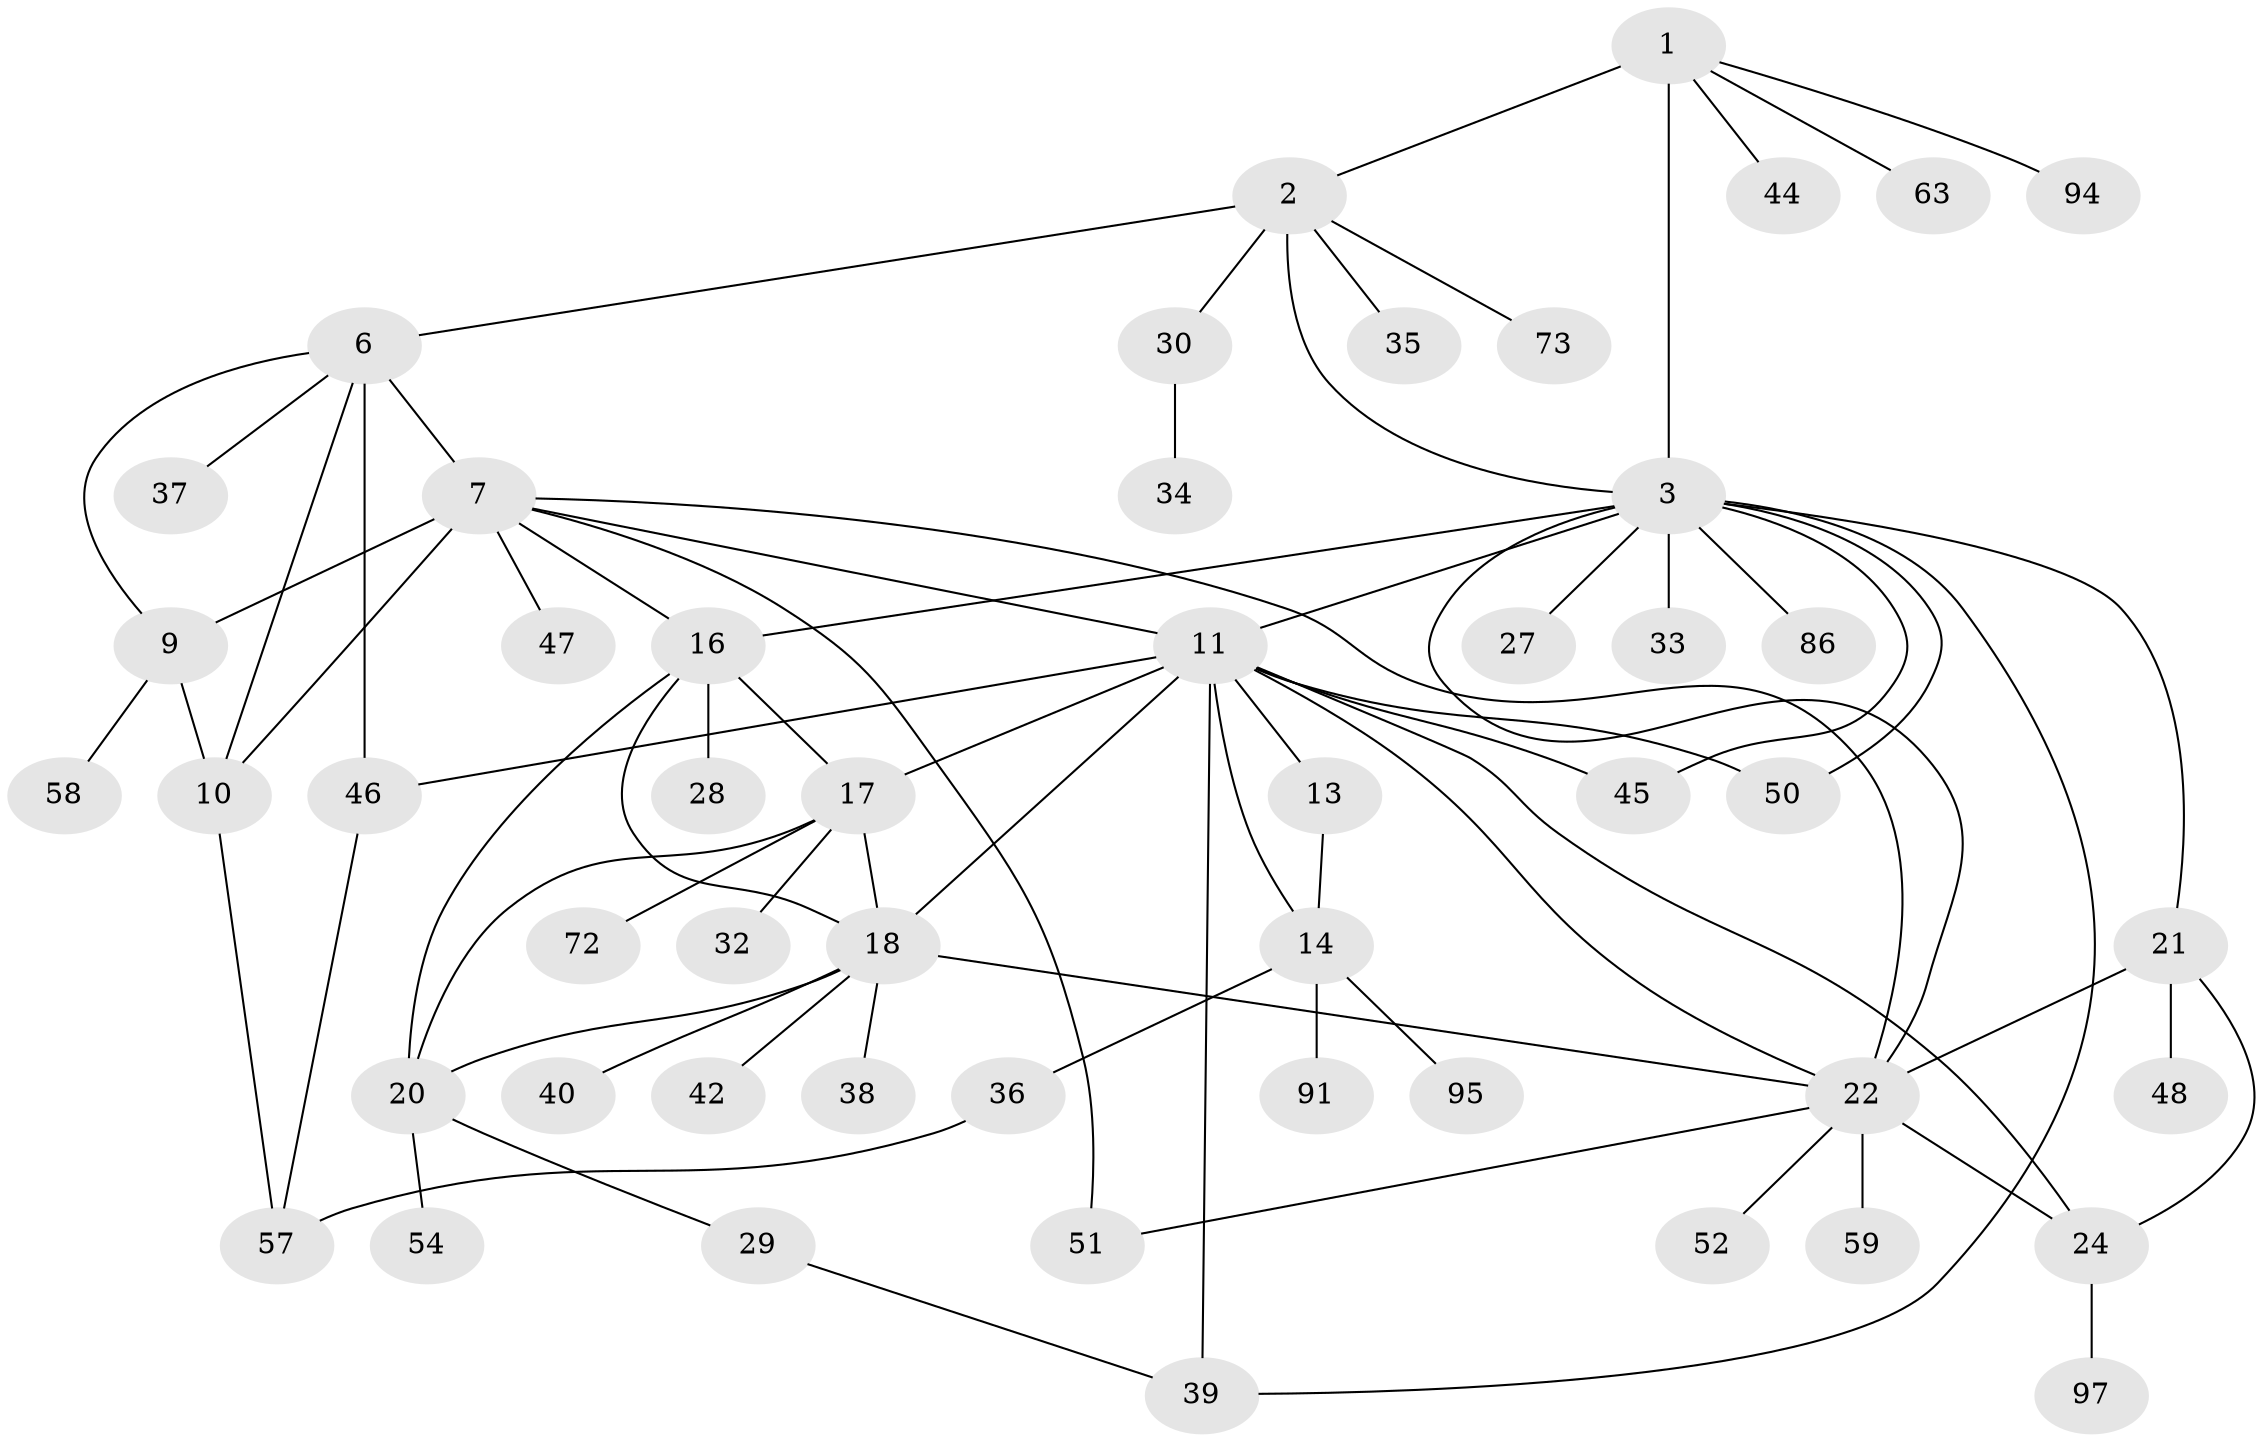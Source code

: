 // original degree distribution, {7: 0.04854368932038835, 8: 0.05825242718446602, 10: 0.02912621359223301, 9: 0.02912621359223301, 5: 0.02912621359223301, 12: 0.009708737864077669, 4: 0.02912621359223301, 6: 0.019417475728155338, 1: 0.5048543689320388, 2: 0.1941747572815534, 3: 0.04854368932038835}
// Generated by graph-tools (version 1.1) at 2025/16/03/09/25 04:16:04]
// undirected, 51 vertices, 76 edges
graph export_dot {
graph [start="1"]
  node [color=gray90,style=filled];
  1;
  2;
  3 [super="+49+93+83+75+4"];
  6 [super="+102+67"];
  7 [super="+8+100"];
  9;
  10 [super="+61+53"];
  11 [super="+64+12+92"];
  13 [super="+15"];
  14;
  16;
  17 [super="+26+90"];
  18 [super="+19+99"];
  20;
  21 [super="+76+55"];
  22 [super="+23+25+82+74"];
  24 [super="+79"];
  27;
  28;
  29;
  30;
  32;
  33;
  34;
  35 [super="+60+43"];
  36;
  37;
  38 [super="+77"];
  39;
  40;
  42;
  44;
  45 [super="+69"];
  46 [super="+56"];
  47;
  48 [super="+103"];
  50;
  51 [super="+96"];
  52 [super="+101+65"];
  54;
  57 [super="+70"];
  58;
  59;
  63;
  72;
  73;
  86;
  91;
  94;
  95;
  97;
  1 -- 2;
  1 -- 3 [weight=3];
  1 -- 44;
  1 -- 63;
  1 -- 94;
  2 -- 3 [weight=3];
  2 -- 6;
  2 -- 30;
  2 -- 35;
  2 -- 73;
  3 -- 50;
  3 -- 33;
  3 -- 39;
  3 -- 11;
  3 -- 45;
  3 -- 16;
  3 -- 21;
  3 -- 86;
  3 -- 22;
  3 -- 27;
  6 -- 7 [weight=2];
  6 -- 9;
  6 -- 10;
  6 -- 37;
  6 -- 46;
  7 -- 9 [weight=2];
  7 -- 10 [weight=2];
  7 -- 16;
  7 -- 47;
  7 -- 51;
  7 -- 11;
  7 -- 22;
  9 -- 10;
  9 -- 58;
  10 -- 57;
  11 -- 13 [weight=4];
  11 -- 14 [weight=2];
  11 -- 46;
  11 -- 18;
  11 -- 45;
  11 -- 17;
  11 -- 50;
  11 -- 22;
  11 -- 24;
  11 -- 39;
  13 -- 14 [weight=2];
  14 -- 36;
  14 -- 91;
  14 -- 95;
  16 -- 17;
  16 -- 18 [weight=2];
  16 -- 20;
  16 -- 28;
  17 -- 18 [weight=2];
  17 -- 20;
  17 -- 32;
  17 -- 72;
  18 -- 20 [weight=2];
  18 -- 22;
  18 -- 38;
  18 -- 40;
  18 -- 42;
  20 -- 29;
  20 -- 54;
  21 -- 22 [weight=3];
  21 -- 24;
  21 -- 48;
  22 -- 24 [weight=3];
  22 -- 51;
  22 -- 52;
  22 -- 59;
  24 -- 97;
  29 -- 39;
  30 -- 34;
  36 -- 57;
  46 -- 57;
}
